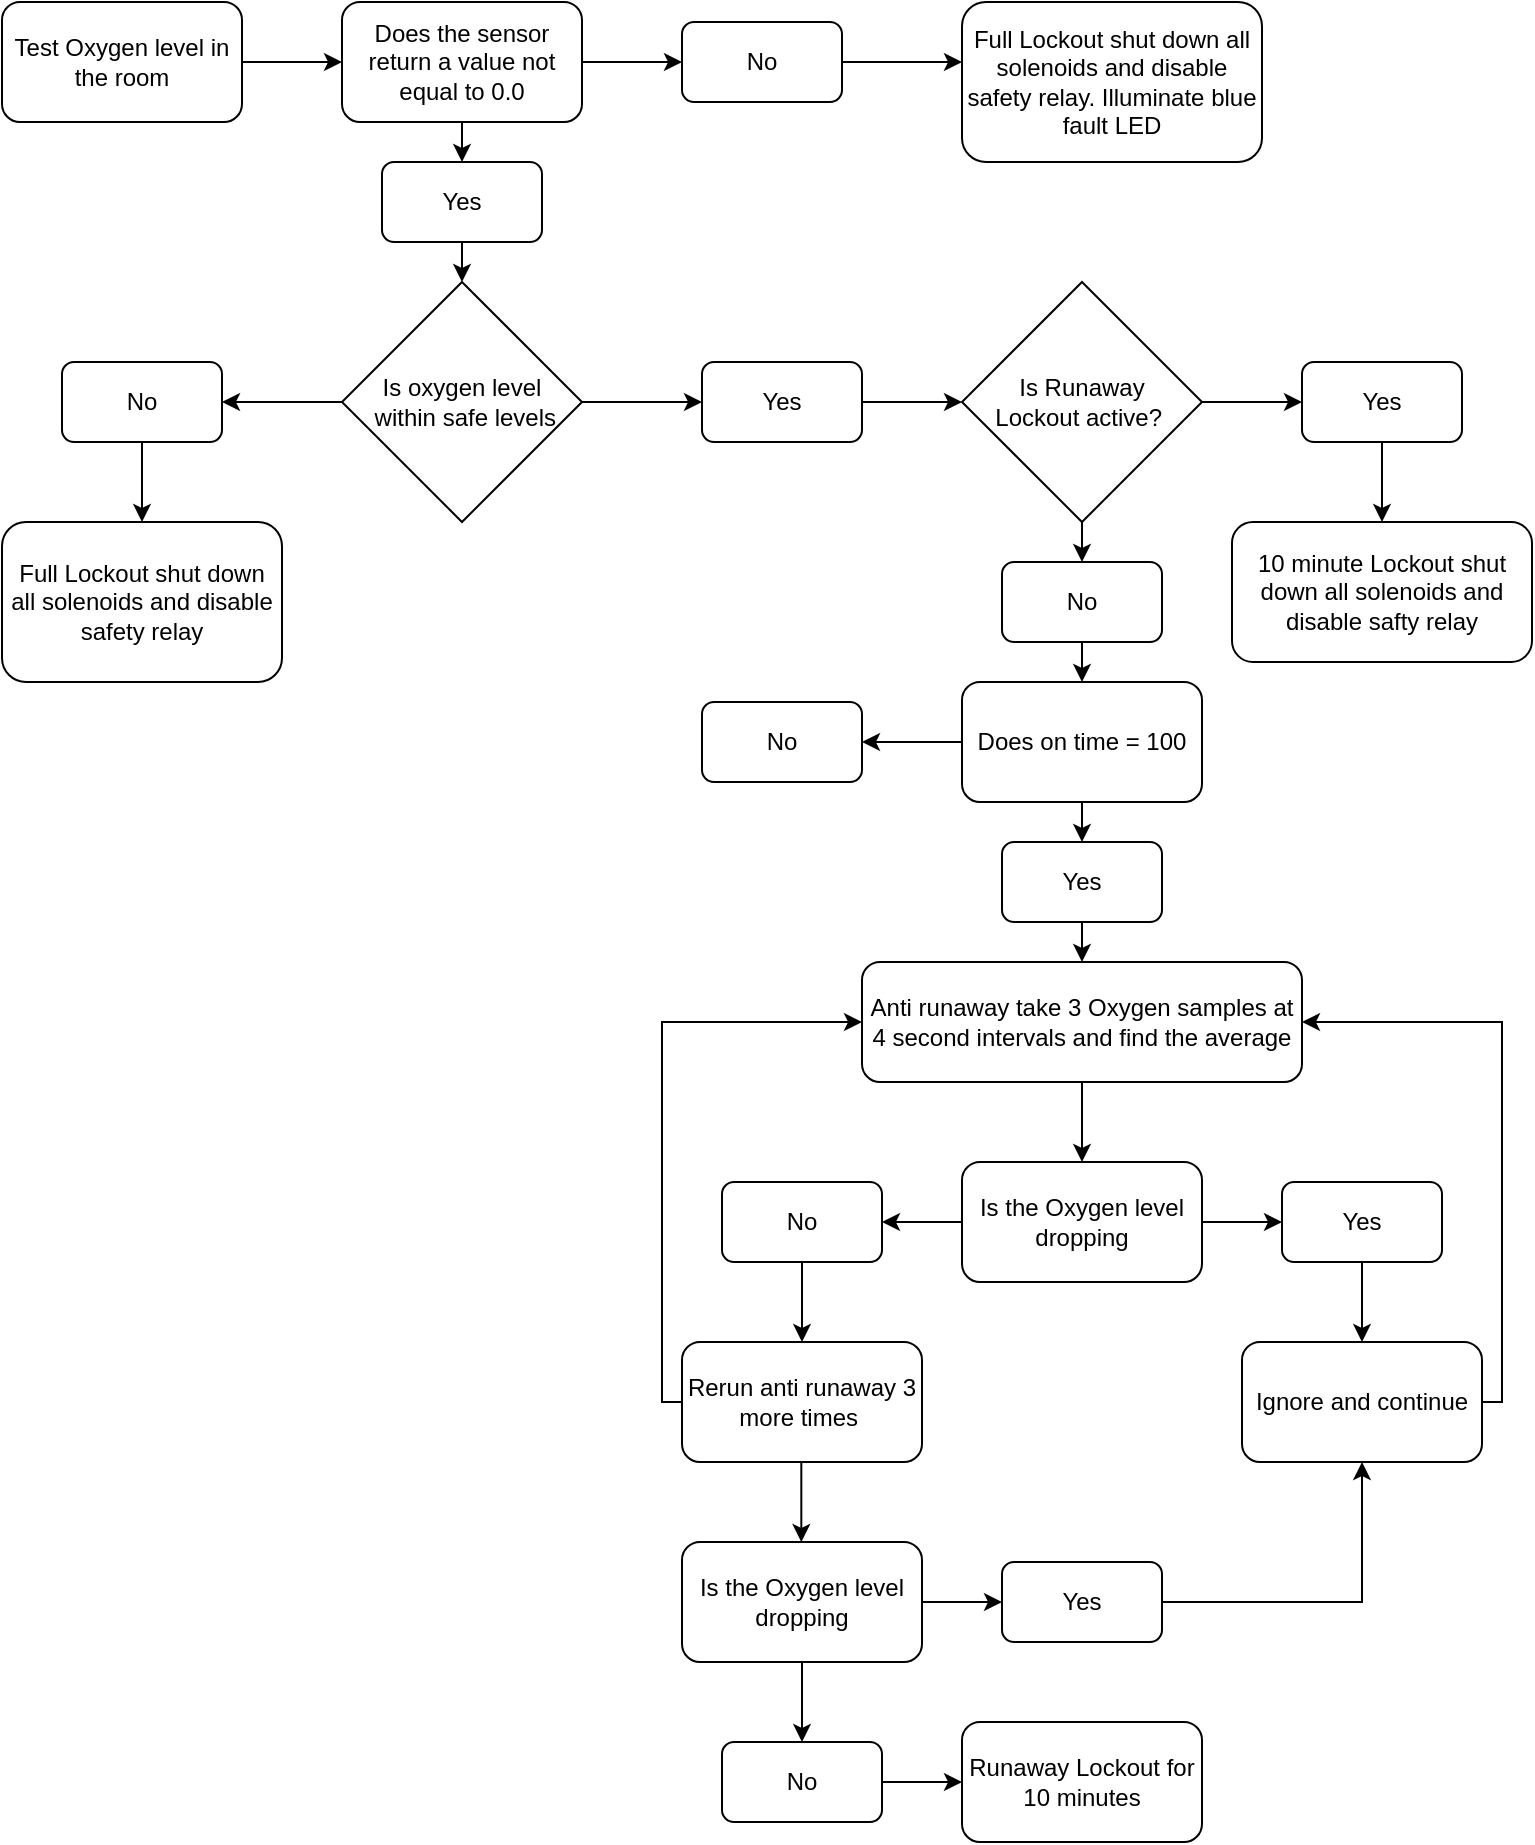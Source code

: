 <mxfile version="21.1.5" type="device">
  <diagram id="C5RBs43oDa-KdzZeNtuy" name="Page-1">
    <mxGraphModel dx="1235" dy="636" grid="1" gridSize="10" guides="1" tooltips="1" connect="1" arrows="1" fold="1" page="1" pageScale="1" pageWidth="827" pageHeight="1169" math="0" shadow="0">
      <root>
        <mxCell id="WIyWlLk6GJQsqaUBKTNV-0" />
        <mxCell id="WIyWlLk6GJQsqaUBKTNV-1" parent="WIyWlLk6GJQsqaUBKTNV-0" />
        <mxCell id="4DhZCOvuepyt47Wr3g0Q-6" value="Test Oxygen level in the room" style="rounded=1;whiteSpace=wrap;html=1;" vertex="1" parent="WIyWlLk6GJQsqaUBKTNV-1">
          <mxGeometry x="40" y="10" width="120" height="60" as="geometry" />
        </mxCell>
        <mxCell id="4DhZCOvuepyt47Wr3g0Q-7" value="Is oxygen level&lt;br&gt;&amp;nbsp;within safe levels" style="rhombus;whiteSpace=wrap;html=1;" vertex="1" parent="WIyWlLk6GJQsqaUBKTNV-1">
          <mxGeometry x="210" y="150" width="120" height="120" as="geometry" />
        </mxCell>
        <mxCell id="4DhZCOvuepyt47Wr3g0Q-9" value="" style="endArrow=classic;html=1;rounded=0;exitX=0;exitY=0.5;exitDx=0;exitDy=0;" edge="1" parent="WIyWlLk6GJQsqaUBKTNV-1" source="4DhZCOvuepyt47Wr3g0Q-7">
          <mxGeometry width="50" height="50" relative="1" as="geometry">
            <mxPoint x="260" y="270" as="sourcePoint" />
            <mxPoint x="150" y="210" as="targetPoint" />
          </mxGeometry>
        </mxCell>
        <mxCell id="4DhZCOvuepyt47Wr3g0Q-13" value="" style="edgeStyle=orthogonalEdgeStyle;rounded=0;orthogonalLoop=1;jettySize=auto;html=1;" edge="1" parent="WIyWlLk6GJQsqaUBKTNV-1" source="4DhZCOvuepyt47Wr3g0Q-10" target="4DhZCOvuepyt47Wr3g0Q-11">
          <mxGeometry relative="1" as="geometry" />
        </mxCell>
        <mxCell id="4DhZCOvuepyt47Wr3g0Q-10" value="No" style="rounded=1;whiteSpace=wrap;html=1;" vertex="1" parent="WIyWlLk6GJQsqaUBKTNV-1">
          <mxGeometry x="70" y="190" width="80" height="40" as="geometry" />
        </mxCell>
        <mxCell id="4DhZCOvuepyt47Wr3g0Q-11" value="Full Lockout shut down all solenoids and disable safety relay" style="rounded=1;whiteSpace=wrap;html=1;" vertex="1" parent="WIyWlLk6GJQsqaUBKTNV-1">
          <mxGeometry x="40" y="270" width="140" height="80" as="geometry" />
        </mxCell>
        <mxCell id="4DhZCOvuepyt47Wr3g0Q-15" value="Yes" style="rounded=1;whiteSpace=wrap;html=1;" vertex="1" parent="WIyWlLk6GJQsqaUBKTNV-1">
          <mxGeometry x="390" y="190" width="80" height="40" as="geometry" />
        </mxCell>
        <mxCell id="4DhZCOvuepyt47Wr3g0Q-19" value="" style="endArrow=classic;html=1;rounded=0;exitX=1;exitY=0.5;exitDx=0;exitDy=0;entryX=0;entryY=0.5;entryDx=0;entryDy=0;" edge="1" parent="WIyWlLk6GJQsqaUBKTNV-1" source="4DhZCOvuepyt47Wr3g0Q-7" target="4DhZCOvuepyt47Wr3g0Q-15">
          <mxGeometry width="50" height="50" relative="1" as="geometry">
            <mxPoint x="260" y="270" as="sourcePoint" />
            <mxPoint x="310" y="220" as="targetPoint" />
          </mxGeometry>
        </mxCell>
        <mxCell id="4DhZCOvuepyt47Wr3g0Q-22" value="Does on time = 100" style="rounded=1;whiteSpace=wrap;html=1;" vertex="1" parent="WIyWlLk6GJQsqaUBKTNV-1">
          <mxGeometry x="520" y="350" width="120" height="60" as="geometry" />
        </mxCell>
        <mxCell id="4DhZCOvuepyt47Wr3g0Q-23" value="Anti runaway take 3 Oxygen samples at 4 second intervals and find the average" style="rounded=1;whiteSpace=wrap;html=1;" vertex="1" parent="WIyWlLk6GJQsqaUBKTNV-1">
          <mxGeometry x="470" y="490" width="220" height="60" as="geometry" />
        </mxCell>
        <mxCell id="4DhZCOvuepyt47Wr3g0Q-27" value="No" style="rounded=1;whiteSpace=wrap;html=1;" vertex="1" parent="WIyWlLk6GJQsqaUBKTNV-1">
          <mxGeometry x="540" y="290" width="80" height="40" as="geometry" />
        </mxCell>
        <mxCell id="4DhZCOvuepyt47Wr3g0Q-28" value="" style="endArrow=classic;html=1;rounded=0;exitX=0.5;exitY=1;exitDx=0;exitDy=0;" edge="1" parent="WIyWlLk6GJQsqaUBKTNV-1" source="4DhZCOvuepyt47Wr3g0Q-27" target="4DhZCOvuepyt47Wr3g0Q-22">
          <mxGeometry width="50" height="50" relative="1" as="geometry">
            <mxPoint x="270" y="300" as="sourcePoint" />
            <mxPoint x="320" y="250" as="targetPoint" />
          </mxGeometry>
        </mxCell>
        <mxCell id="4DhZCOvuepyt47Wr3g0Q-29" value="Is the Oxygen level dropping" style="rounded=1;whiteSpace=wrap;html=1;" vertex="1" parent="WIyWlLk6GJQsqaUBKTNV-1">
          <mxGeometry x="520" y="590" width="120" height="60" as="geometry" />
        </mxCell>
        <mxCell id="4DhZCOvuepyt47Wr3g0Q-30" value="Yes" style="rounded=1;whiteSpace=wrap;html=1;" vertex="1" parent="WIyWlLk6GJQsqaUBKTNV-1">
          <mxGeometry x="680" y="600" width="80" height="40" as="geometry" />
        </mxCell>
        <mxCell id="4DhZCOvuepyt47Wr3g0Q-31" value="No" style="rounded=1;whiteSpace=wrap;html=1;" vertex="1" parent="WIyWlLk6GJQsqaUBKTNV-1">
          <mxGeometry x="400" y="600" width="80" height="40" as="geometry" />
        </mxCell>
        <mxCell id="4DhZCOvuepyt47Wr3g0Q-32" value="" style="endArrow=classic;html=1;rounded=0;exitX=0.5;exitY=1;exitDx=0;exitDy=0;entryX=0.5;entryY=0;entryDx=0;entryDy=0;" edge="1" parent="WIyWlLk6GJQsqaUBKTNV-1" source="4DhZCOvuepyt47Wr3g0Q-23" target="4DhZCOvuepyt47Wr3g0Q-29">
          <mxGeometry width="50" height="50" relative="1" as="geometry">
            <mxPoint x="380" y="580" as="sourcePoint" />
            <mxPoint x="430" y="530" as="targetPoint" />
          </mxGeometry>
        </mxCell>
        <mxCell id="4DhZCOvuepyt47Wr3g0Q-33" value="" style="endArrow=classic;html=1;rounded=0;exitX=0;exitY=0.5;exitDx=0;exitDy=0;entryX=1;entryY=0.5;entryDx=0;entryDy=0;" edge="1" parent="WIyWlLk6GJQsqaUBKTNV-1" source="4DhZCOvuepyt47Wr3g0Q-29" target="4DhZCOvuepyt47Wr3g0Q-31">
          <mxGeometry width="50" height="50" relative="1" as="geometry">
            <mxPoint x="380" y="580" as="sourcePoint" />
            <mxPoint x="430" y="530" as="targetPoint" />
          </mxGeometry>
        </mxCell>
        <mxCell id="4DhZCOvuepyt47Wr3g0Q-34" value="" style="endArrow=classic;html=1;rounded=0;exitX=1;exitY=0.5;exitDx=0;exitDy=0;entryX=0;entryY=0.5;entryDx=0;entryDy=0;" edge="1" parent="WIyWlLk6GJQsqaUBKTNV-1" source="4DhZCOvuepyt47Wr3g0Q-29" target="4DhZCOvuepyt47Wr3g0Q-30">
          <mxGeometry width="50" height="50" relative="1" as="geometry">
            <mxPoint x="380" y="580" as="sourcePoint" />
            <mxPoint x="430" y="530" as="targetPoint" />
          </mxGeometry>
        </mxCell>
        <mxCell id="4DhZCOvuepyt47Wr3g0Q-35" value="Ignore and continue" style="rounded=1;whiteSpace=wrap;html=1;" vertex="1" parent="WIyWlLk6GJQsqaUBKTNV-1">
          <mxGeometry x="660" y="680" width="120" height="60" as="geometry" />
        </mxCell>
        <mxCell id="4DhZCOvuepyt47Wr3g0Q-36" value="" style="endArrow=classic;html=1;rounded=0;exitX=0.5;exitY=1;exitDx=0;exitDy=0;entryX=0.5;entryY=0;entryDx=0;entryDy=0;" edge="1" parent="WIyWlLk6GJQsqaUBKTNV-1" source="4DhZCOvuepyt47Wr3g0Q-30" target="4DhZCOvuepyt47Wr3g0Q-35">
          <mxGeometry width="50" height="50" relative="1" as="geometry">
            <mxPoint x="380" y="580" as="sourcePoint" />
            <mxPoint x="430" y="530" as="targetPoint" />
          </mxGeometry>
        </mxCell>
        <mxCell id="4DhZCOvuepyt47Wr3g0Q-37" value="Rerun anti runaway 3 more times&amp;nbsp;" style="rounded=1;whiteSpace=wrap;html=1;" vertex="1" parent="WIyWlLk6GJQsqaUBKTNV-1">
          <mxGeometry x="380" y="680" width="120" height="60" as="geometry" />
        </mxCell>
        <mxCell id="4DhZCOvuepyt47Wr3g0Q-38" value="" style="endArrow=classic;html=1;rounded=0;entryX=0.5;entryY=0;entryDx=0;entryDy=0;exitX=0.5;exitY=1;exitDx=0;exitDy=0;" edge="1" parent="WIyWlLk6GJQsqaUBKTNV-1" source="4DhZCOvuepyt47Wr3g0Q-31" target="4DhZCOvuepyt47Wr3g0Q-37">
          <mxGeometry width="50" height="50" relative="1" as="geometry">
            <mxPoint x="380" y="680" as="sourcePoint" />
            <mxPoint x="430" y="630" as="targetPoint" />
          </mxGeometry>
        </mxCell>
        <mxCell id="4DhZCOvuepyt47Wr3g0Q-40" value="" style="endArrow=classic;html=1;rounded=0;entryX=1;entryY=0.5;entryDx=0;entryDy=0;exitX=1;exitY=0.5;exitDx=0;exitDy=0;" edge="1" parent="WIyWlLk6GJQsqaUBKTNV-1" source="4DhZCOvuepyt47Wr3g0Q-35" target="4DhZCOvuepyt47Wr3g0Q-23">
          <mxGeometry width="50" height="50" relative="1" as="geometry">
            <mxPoint x="810" y="710" as="sourcePoint" />
            <mxPoint x="430" y="630" as="targetPoint" />
            <Array as="points">
              <mxPoint x="790" y="710" />
              <mxPoint x="790" y="520" />
            </Array>
          </mxGeometry>
        </mxCell>
        <mxCell id="4DhZCOvuepyt47Wr3g0Q-41" value="Is the Oxygen level dropping" style="rounded=1;whiteSpace=wrap;html=1;" vertex="1" parent="WIyWlLk6GJQsqaUBKTNV-1">
          <mxGeometry x="380" y="780" width="120" height="60" as="geometry" />
        </mxCell>
        <mxCell id="4DhZCOvuepyt47Wr3g0Q-42" value="" style="endArrow=classic;html=1;rounded=0;entryX=0.5;entryY=0;entryDx=0;entryDy=0;exitX=0.5;exitY=1;exitDx=0;exitDy=0;" edge="1" parent="WIyWlLk6GJQsqaUBKTNV-1">
          <mxGeometry width="50" height="50" relative="1" as="geometry">
            <mxPoint x="439.66" y="740" as="sourcePoint" />
            <mxPoint x="439.66" y="780" as="targetPoint" />
          </mxGeometry>
        </mxCell>
        <mxCell id="4DhZCOvuepyt47Wr3g0Q-43" value="No" style="rounded=1;whiteSpace=wrap;html=1;" vertex="1" parent="WIyWlLk6GJQsqaUBKTNV-1">
          <mxGeometry x="400" y="880" width="80" height="40" as="geometry" />
        </mxCell>
        <mxCell id="4DhZCOvuepyt47Wr3g0Q-44" value="Runaway Lockout for 10 minutes" style="rounded=1;whiteSpace=wrap;html=1;" vertex="1" parent="WIyWlLk6GJQsqaUBKTNV-1">
          <mxGeometry x="520" y="870" width="120" height="60" as="geometry" />
        </mxCell>
        <mxCell id="4DhZCOvuepyt47Wr3g0Q-45" value="" style="endArrow=classic;html=1;rounded=0;exitX=0.5;exitY=1;exitDx=0;exitDy=0;entryX=0.5;entryY=0;entryDx=0;entryDy=0;" edge="1" parent="WIyWlLk6GJQsqaUBKTNV-1" source="4DhZCOvuepyt47Wr3g0Q-41" target="4DhZCOvuepyt47Wr3g0Q-43">
          <mxGeometry width="50" height="50" relative="1" as="geometry">
            <mxPoint x="530" y="730" as="sourcePoint" />
            <mxPoint x="580" y="680" as="targetPoint" />
          </mxGeometry>
        </mxCell>
        <mxCell id="4DhZCOvuepyt47Wr3g0Q-46" value="" style="endArrow=classic;html=1;rounded=0;exitX=1;exitY=0.5;exitDx=0;exitDy=0;entryX=0;entryY=0.5;entryDx=0;entryDy=0;" edge="1" parent="WIyWlLk6GJQsqaUBKTNV-1" source="4DhZCOvuepyt47Wr3g0Q-43" target="4DhZCOvuepyt47Wr3g0Q-44">
          <mxGeometry width="50" height="50" relative="1" as="geometry">
            <mxPoint x="530" y="800" as="sourcePoint" />
            <mxPoint x="580" y="750" as="targetPoint" />
          </mxGeometry>
        </mxCell>
        <mxCell id="4DhZCOvuepyt47Wr3g0Q-47" value="Yes" style="rounded=1;whiteSpace=wrap;html=1;" vertex="1" parent="WIyWlLk6GJQsqaUBKTNV-1">
          <mxGeometry x="540" y="790" width="80" height="40" as="geometry" />
        </mxCell>
        <mxCell id="4DhZCOvuepyt47Wr3g0Q-48" value="" style="endArrow=classic;html=1;rounded=0;exitX=1;exitY=0.5;exitDx=0;exitDy=0;entryX=0;entryY=0.5;entryDx=0;entryDy=0;" edge="1" parent="WIyWlLk6GJQsqaUBKTNV-1" source="4DhZCOvuepyt47Wr3g0Q-41" target="4DhZCOvuepyt47Wr3g0Q-47">
          <mxGeometry width="50" height="50" relative="1" as="geometry">
            <mxPoint x="530" y="800" as="sourcePoint" />
            <mxPoint x="580" y="750" as="targetPoint" />
          </mxGeometry>
        </mxCell>
        <mxCell id="4DhZCOvuepyt47Wr3g0Q-49" value="" style="endArrow=classic;html=1;rounded=0;exitX=1;exitY=0.5;exitDx=0;exitDy=0;entryX=0.5;entryY=1;entryDx=0;entryDy=0;" edge="1" parent="WIyWlLk6GJQsqaUBKTNV-1" source="4DhZCOvuepyt47Wr3g0Q-47" target="4DhZCOvuepyt47Wr3g0Q-35">
          <mxGeometry width="50" height="50" relative="1" as="geometry">
            <mxPoint x="530" y="800" as="sourcePoint" />
            <mxPoint x="580" y="750" as="targetPoint" />
            <Array as="points">
              <mxPoint x="720" y="810" />
            </Array>
          </mxGeometry>
        </mxCell>
        <mxCell id="4DhZCOvuepyt47Wr3g0Q-50" value="" style="endArrow=classic;html=1;rounded=0;exitX=0;exitY=0.5;exitDx=0;exitDy=0;entryX=0;entryY=0.5;entryDx=0;entryDy=0;" edge="1" parent="WIyWlLk6GJQsqaUBKTNV-1" source="4DhZCOvuepyt47Wr3g0Q-37" target="4DhZCOvuepyt47Wr3g0Q-23">
          <mxGeometry width="50" height="50" relative="1" as="geometry">
            <mxPoint x="530" y="660" as="sourcePoint" />
            <mxPoint x="580" y="610" as="targetPoint" />
            <Array as="points">
              <mxPoint x="370" y="710" />
              <mxPoint x="370" y="520" />
            </Array>
          </mxGeometry>
        </mxCell>
        <mxCell id="4DhZCOvuepyt47Wr3g0Q-54" value="" style="edgeStyle=none;rounded=0;orthogonalLoop=1;jettySize=auto;html=1;" edge="1" parent="WIyWlLk6GJQsqaUBKTNV-1" source="4DhZCOvuepyt47Wr3g0Q-51" target="4DhZCOvuepyt47Wr3g0Q-27">
          <mxGeometry relative="1" as="geometry" />
        </mxCell>
        <mxCell id="4DhZCOvuepyt47Wr3g0Q-51" value="Is Runaway &lt;br&gt;Lockout active?&amp;nbsp;" style="rhombus;whiteSpace=wrap;html=1;" vertex="1" parent="WIyWlLk6GJQsqaUBKTNV-1">
          <mxGeometry x="520" y="150" width="120" height="120" as="geometry" />
        </mxCell>
        <mxCell id="4DhZCOvuepyt47Wr3g0Q-52" style="edgeStyle=none;rounded=0;orthogonalLoop=1;jettySize=auto;html=1;exitX=0.5;exitY=0;exitDx=0;exitDy=0;" edge="1" parent="WIyWlLk6GJQsqaUBKTNV-1" source="4DhZCOvuepyt47Wr3g0Q-31" target="4DhZCOvuepyt47Wr3g0Q-31">
          <mxGeometry relative="1" as="geometry" />
        </mxCell>
        <mxCell id="4DhZCOvuepyt47Wr3g0Q-53" value="" style="endArrow=classic;html=1;rounded=0;exitX=1;exitY=0.5;exitDx=0;exitDy=0;entryX=0;entryY=0.5;entryDx=0;entryDy=0;" edge="1" parent="WIyWlLk6GJQsqaUBKTNV-1" source="4DhZCOvuepyt47Wr3g0Q-15" target="4DhZCOvuepyt47Wr3g0Q-51">
          <mxGeometry width="50" height="50" relative="1" as="geometry">
            <mxPoint x="430" y="380" as="sourcePoint" />
            <mxPoint x="480" y="330" as="targetPoint" />
          </mxGeometry>
        </mxCell>
        <mxCell id="4DhZCOvuepyt47Wr3g0Q-55" value="Yes" style="rounded=1;whiteSpace=wrap;html=1;" vertex="1" parent="WIyWlLk6GJQsqaUBKTNV-1">
          <mxGeometry x="690" y="190" width="80" height="40" as="geometry" />
        </mxCell>
        <mxCell id="4DhZCOvuepyt47Wr3g0Q-57" value="10 minute Lockout shut down all solenoids and disable safty relay" style="rounded=1;whiteSpace=wrap;html=1;" vertex="1" parent="WIyWlLk6GJQsqaUBKTNV-1">
          <mxGeometry x="655" y="270" width="150" height="70" as="geometry" />
        </mxCell>
        <mxCell id="4DhZCOvuepyt47Wr3g0Q-58" value="" style="endArrow=classic;html=1;rounded=0;exitX=1;exitY=0.5;exitDx=0;exitDy=0;entryX=0;entryY=0.5;entryDx=0;entryDy=0;" edge="1" parent="WIyWlLk6GJQsqaUBKTNV-1" source="4DhZCOvuepyt47Wr3g0Q-51" target="4DhZCOvuepyt47Wr3g0Q-55">
          <mxGeometry width="50" height="50" relative="1" as="geometry">
            <mxPoint x="470" y="250" as="sourcePoint" />
            <mxPoint x="520" y="200" as="targetPoint" />
          </mxGeometry>
        </mxCell>
        <mxCell id="4DhZCOvuepyt47Wr3g0Q-59" value="" style="endArrow=classic;html=1;rounded=0;exitX=0.5;exitY=1;exitDx=0;exitDy=0;entryX=0.5;entryY=0;entryDx=0;entryDy=0;" edge="1" parent="WIyWlLk6GJQsqaUBKTNV-1" source="4DhZCOvuepyt47Wr3g0Q-55" target="4DhZCOvuepyt47Wr3g0Q-57">
          <mxGeometry width="50" height="50" relative="1" as="geometry">
            <mxPoint x="480" y="250" as="sourcePoint" />
            <mxPoint x="530" y="200" as="targetPoint" />
          </mxGeometry>
        </mxCell>
        <mxCell id="4DhZCOvuepyt47Wr3g0Q-60" value="Yes" style="rounded=1;whiteSpace=wrap;html=1;" vertex="1" parent="WIyWlLk6GJQsqaUBKTNV-1">
          <mxGeometry x="540" y="430" width="80" height="40" as="geometry" />
        </mxCell>
        <mxCell id="4DhZCOvuepyt47Wr3g0Q-62" value="" style="endArrow=classic;html=1;rounded=0;exitX=0.5;exitY=1;exitDx=0;exitDy=0;" edge="1" parent="WIyWlLk6GJQsqaUBKTNV-1" source="4DhZCOvuepyt47Wr3g0Q-22">
          <mxGeometry width="50" height="50" relative="1" as="geometry">
            <mxPoint x="520" y="510" as="sourcePoint" />
            <mxPoint x="580" y="430" as="targetPoint" />
          </mxGeometry>
        </mxCell>
        <mxCell id="4DhZCOvuepyt47Wr3g0Q-63" value="" style="endArrow=classic;html=1;rounded=0;exitX=0.5;exitY=1;exitDx=0;exitDy=0;entryX=0.5;entryY=0;entryDx=0;entryDy=0;" edge="1" parent="WIyWlLk6GJQsqaUBKTNV-1" source="4DhZCOvuepyt47Wr3g0Q-60" target="4DhZCOvuepyt47Wr3g0Q-23">
          <mxGeometry width="50" height="50" relative="1" as="geometry">
            <mxPoint x="590" y="420" as="sourcePoint" />
            <mxPoint x="590" y="440" as="targetPoint" />
          </mxGeometry>
        </mxCell>
        <mxCell id="4DhZCOvuepyt47Wr3g0Q-64" value="No" style="rounded=1;whiteSpace=wrap;html=1;" vertex="1" parent="WIyWlLk6GJQsqaUBKTNV-1">
          <mxGeometry x="390" y="360" width="80" height="40" as="geometry" />
        </mxCell>
        <mxCell id="4DhZCOvuepyt47Wr3g0Q-65" value="" style="endArrow=classic;html=1;rounded=0;exitX=0;exitY=0.5;exitDx=0;exitDy=0;entryX=1;entryY=0.5;entryDx=0;entryDy=0;" edge="1" parent="WIyWlLk6GJQsqaUBKTNV-1" source="4DhZCOvuepyt47Wr3g0Q-22" target="4DhZCOvuepyt47Wr3g0Q-64">
          <mxGeometry width="50" height="50" relative="1" as="geometry">
            <mxPoint x="520" y="440" as="sourcePoint" />
            <mxPoint x="570" y="390" as="targetPoint" />
          </mxGeometry>
        </mxCell>
        <mxCell id="4DhZCOvuepyt47Wr3g0Q-66" value="Does the sensor return a value not equal to 0.0" style="rounded=1;whiteSpace=wrap;html=1;" vertex="1" parent="WIyWlLk6GJQsqaUBKTNV-1">
          <mxGeometry x="210" y="10" width="120" height="60" as="geometry" />
        </mxCell>
        <mxCell id="4DhZCOvuepyt47Wr3g0Q-68" value="No" style="rounded=1;whiteSpace=wrap;html=1;" vertex="1" parent="WIyWlLk6GJQsqaUBKTNV-1">
          <mxGeometry x="380" y="20" width="80" height="40" as="geometry" />
        </mxCell>
        <mxCell id="4DhZCOvuepyt47Wr3g0Q-69" value="Yes" style="rounded=1;whiteSpace=wrap;html=1;" vertex="1" parent="WIyWlLk6GJQsqaUBKTNV-1">
          <mxGeometry x="230" y="90" width="80" height="40" as="geometry" />
        </mxCell>
        <mxCell id="4DhZCOvuepyt47Wr3g0Q-70" value="" style="endArrow=classic;html=1;rounded=0;exitX=1;exitY=0.5;exitDx=0;exitDy=0;entryX=0;entryY=0.5;entryDx=0;entryDy=0;" edge="1" parent="WIyWlLk6GJQsqaUBKTNV-1" source="4DhZCOvuepyt47Wr3g0Q-66" target="4DhZCOvuepyt47Wr3g0Q-68">
          <mxGeometry width="50" height="50" relative="1" as="geometry">
            <mxPoint x="350" y="60" as="sourcePoint" />
            <mxPoint x="400" y="10" as="targetPoint" />
          </mxGeometry>
        </mxCell>
        <mxCell id="4DhZCOvuepyt47Wr3g0Q-71" value="" style="endArrow=classic;html=1;rounded=0;exitX=1;exitY=0.5;exitDx=0;exitDy=0;entryX=0;entryY=0.5;entryDx=0;entryDy=0;" edge="1" parent="WIyWlLk6GJQsqaUBKTNV-1" source="4DhZCOvuepyt47Wr3g0Q-6" target="4DhZCOvuepyt47Wr3g0Q-66">
          <mxGeometry width="50" height="50" relative="1" as="geometry">
            <mxPoint x="350" y="60" as="sourcePoint" />
            <mxPoint x="400" y="10" as="targetPoint" />
          </mxGeometry>
        </mxCell>
        <mxCell id="4DhZCOvuepyt47Wr3g0Q-72" value="" style="endArrow=classic;html=1;rounded=0;exitX=0.5;exitY=1;exitDx=0;exitDy=0;entryX=0.5;entryY=0;entryDx=0;entryDy=0;" edge="1" parent="WIyWlLk6GJQsqaUBKTNV-1" source="4DhZCOvuepyt47Wr3g0Q-66" target="4DhZCOvuepyt47Wr3g0Q-69">
          <mxGeometry width="50" height="50" relative="1" as="geometry">
            <mxPoint x="350" y="60" as="sourcePoint" />
            <mxPoint x="400" y="10" as="targetPoint" />
          </mxGeometry>
        </mxCell>
        <mxCell id="4DhZCOvuepyt47Wr3g0Q-73" value="" style="endArrow=classic;html=1;rounded=0;exitX=0.5;exitY=1;exitDx=0;exitDy=0;entryX=0.5;entryY=0;entryDx=0;entryDy=0;" edge="1" parent="WIyWlLk6GJQsqaUBKTNV-1" source="4DhZCOvuepyt47Wr3g0Q-69" target="4DhZCOvuepyt47Wr3g0Q-7">
          <mxGeometry width="50" height="50" relative="1" as="geometry">
            <mxPoint x="350" y="60" as="sourcePoint" />
            <mxPoint x="400" y="10" as="targetPoint" />
          </mxGeometry>
        </mxCell>
        <mxCell id="4DhZCOvuepyt47Wr3g0Q-74" value="Full Lockout shut down all solenoids and disable safety relay. Illuminate blue fault LED" style="rounded=1;whiteSpace=wrap;html=1;" vertex="1" parent="WIyWlLk6GJQsqaUBKTNV-1">
          <mxGeometry x="520" y="10" width="150" height="80" as="geometry" />
        </mxCell>
        <mxCell id="4DhZCOvuepyt47Wr3g0Q-78" value="" style="endArrow=classic;html=1;rounded=0;exitX=1;exitY=0.5;exitDx=0;exitDy=0;" edge="1" parent="WIyWlLk6GJQsqaUBKTNV-1" source="4DhZCOvuepyt47Wr3g0Q-68">
          <mxGeometry width="50" height="50" relative="1" as="geometry">
            <mxPoint x="350" y="30" as="sourcePoint" />
            <mxPoint x="520" y="40" as="targetPoint" />
          </mxGeometry>
        </mxCell>
      </root>
    </mxGraphModel>
  </diagram>
</mxfile>
